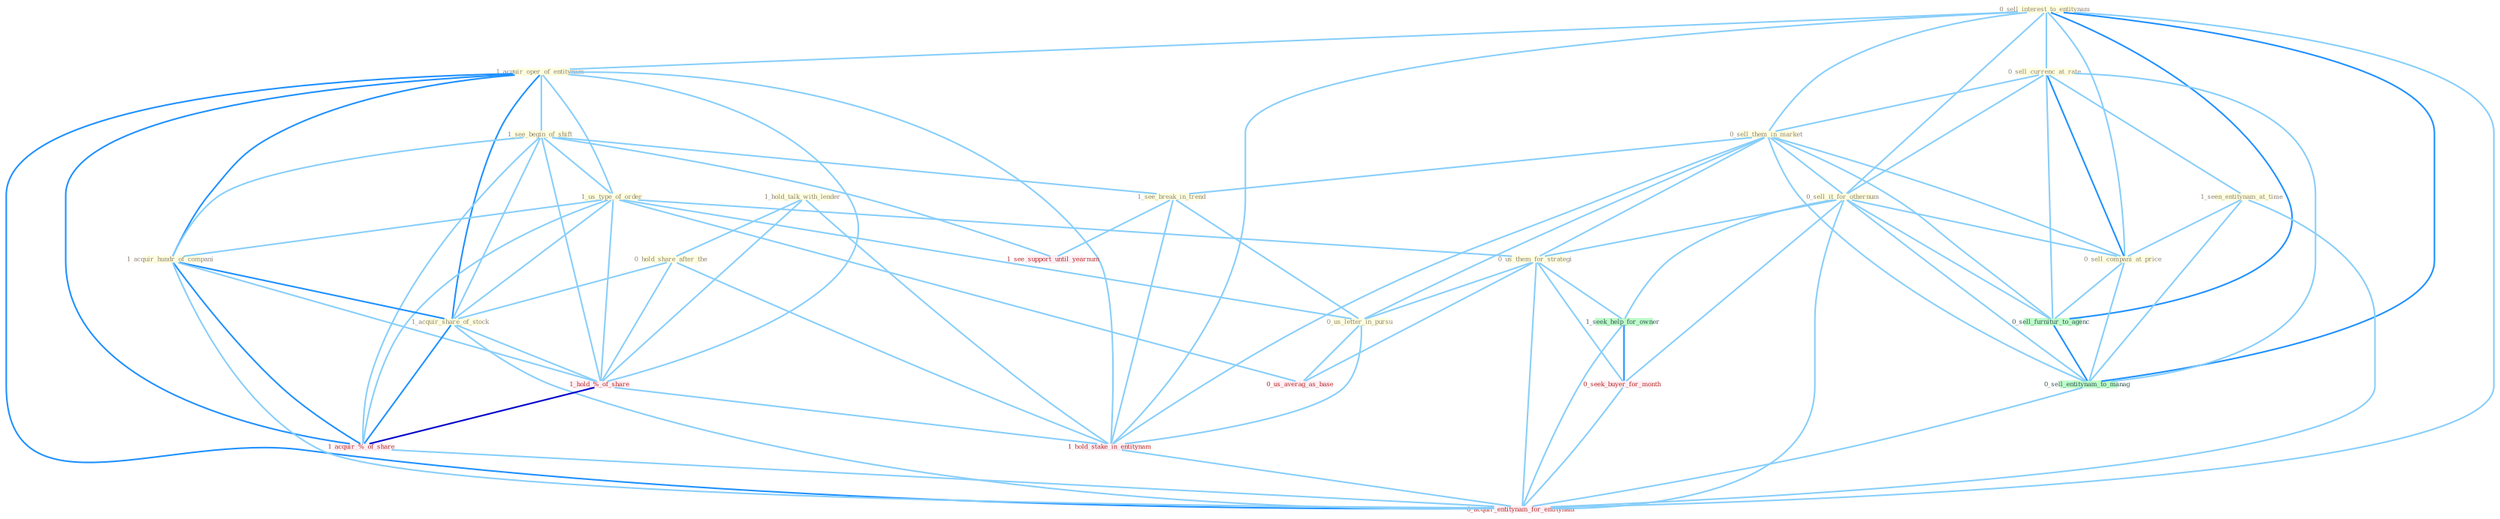 Graph G{ 
    node
    [shape=polygon,style=filled,width=.5,height=.06,color="#BDFCC9",fixedsize=true,fontsize=4,
    fontcolor="#2f4f4f"];
    {node
    [color="#ffffe0", fontcolor="#8b7d6b"] "0_sell_interest_to_entitynam " "1_acquir_oper_of_entitynam " "1_see_begin_of_shift " "0_sell_currenc_at_rate " "0_sell_them_in_market " "1_us_type_of_order " "1_acquir_hundr_of_compani " "0_sell_it_for_othernum " "1_hold_talk_with_lender " "0_us_them_for_strategi " "0_hold_share_after_the " "1_seen_entitynam_at_time " "1_see_break_in_trend " "0_sell_compani_at_price " "0_us_letter_in_pursu " "1_acquir_share_of_stock "}
{node [color="#fff0f5", fontcolor="#b22222"] "1_hold_%_of_share " "1_hold_stake_in_entitynam " "0_seek_buyer_for_month " "1_acquir_%_of_share " "1_see_support_until_yearnum " "0_us_averag_as_base " "0_acquir_entitynam_for_entitynam "}
edge [color="#B0E2FF"];

	"0_sell_interest_to_entitynam " -- "1_acquir_oper_of_entitynam " [w="1", color="#87cefa" ];
	"0_sell_interest_to_entitynam " -- "0_sell_currenc_at_rate " [w="1", color="#87cefa" ];
	"0_sell_interest_to_entitynam " -- "0_sell_them_in_market " [w="1", color="#87cefa" ];
	"0_sell_interest_to_entitynam " -- "0_sell_it_for_othernum " [w="1", color="#87cefa" ];
	"0_sell_interest_to_entitynam " -- "0_sell_compani_at_price " [w="1", color="#87cefa" ];
	"0_sell_interest_to_entitynam " -- "1_hold_stake_in_entitynam " [w="1", color="#87cefa" ];
	"0_sell_interest_to_entitynam " -- "0_sell_furnitur_to_agenc " [w="2", color="#1e90ff" , len=0.8];
	"0_sell_interest_to_entitynam " -- "0_sell_entitynam_to_manag " [w="2", color="#1e90ff" , len=0.8];
	"0_sell_interest_to_entitynam " -- "0_acquir_entitynam_for_entitynam " [w="1", color="#87cefa" ];
	"1_acquir_oper_of_entitynam " -- "1_see_begin_of_shift " [w="1", color="#87cefa" ];
	"1_acquir_oper_of_entitynam " -- "1_us_type_of_order " [w="1", color="#87cefa" ];
	"1_acquir_oper_of_entitynam " -- "1_acquir_hundr_of_compani " [w="2", color="#1e90ff" , len=0.8];
	"1_acquir_oper_of_entitynam " -- "1_acquir_share_of_stock " [w="2", color="#1e90ff" , len=0.8];
	"1_acquir_oper_of_entitynam " -- "1_hold_%_of_share " [w="1", color="#87cefa" ];
	"1_acquir_oper_of_entitynam " -- "1_hold_stake_in_entitynam " [w="1", color="#87cefa" ];
	"1_acquir_oper_of_entitynam " -- "1_acquir_%_of_share " [w="2", color="#1e90ff" , len=0.8];
	"1_acquir_oper_of_entitynam " -- "0_acquir_entitynam_for_entitynam " [w="2", color="#1e90ff" , len=0.8];
	"1_see_begin_of_shift " -- "1_us_type_of_order " [w="1", color="#87cefa" ];
	"1_see_begin_of_shift " -- "1_acquir_hundr_of_compani " [w="1", color="#87cefa" ];
	"1_see_begin_of_shift " -- "1_see_break_in_trend " [w="1", color="#87cefa" ];
	"1_see_begin_of_shift " -- "1_acquir_share_of_stock " [w="1", color="#87cefa" ];
	"1_see_begin_of_shift " -- "1_hold_%_of_share " [w="1", color="#87cefa" ];
	"1_see_begin_of_shift " -- "1_acquir_%_of_share " [w="1", color="#87cefa" ];
	"1_see_begin_of_shift " -- "1_see_support_until_yearnum " [w="1", color="#87cefa" ];
	"0_sell_currenc_at_rate " -- "0_sell_them_in_market " [w="1", color="#87cefa" ];
	"0_sell_currenc_at_rate " -- "0_sell_it_for_othernum " [w="1", color="#87cefa" ];
	"0_sell_currenc_at_rate " -- "1_seen_entitynam_at_time " [w="1", color="#87cefa" ];
	"0_sell_currenc_at_rate " -- "0_sell_compani_at_price " [w="2", color="#1e90ff" , len=0.8];
	"0_sell_currenc_at_rate " -- "0_sell_furnitur_to_agenc " [w="1", color="#87cefa" ];
	"0_sell_currenc_at_rate " -- "0_sell_entitynam_to_manag " [w="1", color="#87cefa" ];
	"0_sell_them_in_market " -- "0_sell_it_for_othernum " [w="1", color="#87cefa" ];
	"0_sell_them_in_market " -- "0_us_them_for_strategi " [w="1", color="#87cefa" ];
	"0_sell_them_in_market " -- "1_see_break_in_trend " [w="1", color="#87cefa" ];
	"0_sell_them_in_market " -- "0_sell_compani_at_price " [w="1", color="#87cefa" ];
	"0_sell_them_in_market " -- "0_us_letter_in_pursu " [w="1", color="#87cefa" ];
	"0_sell_them_in_market " -- "1_hold_stake_in_entitynam " [w="1", color="#87cefa" ];
	"0_sell_them_in_market " -- "0_sell_furnitur_to_agenc " [w="1", color="#87cefa" ];
	"0_sell_them_in_market " -- "0_sell_entitynam_to_manag " [w="1", color="#87cefa" ];
	"1_us_type_of_order " -- "1_acquir_hundr_of_compani " [w="1", color="#87cefa" ];
	"1_us_type_of_order " -- "0_us_them_for_strategi " [w="1", color="#87cefa" ];
	"1_us_type_of_order " -- "0_us_letter_in_pursu " [w="1", color="#87cefa" ];
	"1_us_type_of_order " -- "1_acquir_share_of_stock " [w="1", color="#87cefa" ];
	"1_us_type_of_order " -- "1_hold_%_of_share " [w="1", color="#87cefa" ];
	"1_us_type_of_order " -- "1_acquir_%_of_share " [w="1", color="#87cefa" ];
	"1_us_type_of_order " -- "0_us_averag_as_base " [w="1", color="#87cefa" ];
	"1_acquir_hundr_of_compani " -- "1_acquir_share_of_stock " [w="2", color="#1e90ff" , len=0.8];
	"1_acquir_hundr_of_compani " -- "1_hold_%_of_share " [w="1", color="#87cefa" ];
	"1_acquir_hundr_of_compani " -- "1_acquir_%_of_share " [w="2", color="#1e90ff" , len=0.8];
	"1_acquir_hundr_of_compani " -- "0_acquir_entitynam_for_entitynam " [w="1", color="#87cefa" ];
	"0_sell_it_for_othernum " -- "0_us_them_for_strategi " [w="1", color="#87cefa" ];
	"0_sell_it_for_othernum " -- "0_sell_compani_at_price " [w="1", color="#87cefa" ];
	"0_sell_it_for_othernum " -- "1_seek_help_for_owner " [w="1", color="#87cefa" ];
	"0_sell_it_for_othernum " -- "0_seek_buyer_for_month " [w="1", color="#87cefa" ];
	"0_sell_it_for_othernum " -- "0_sell_furnitur_to_agenc " [w="1", color="#87cefa" ];
	"0_sell_it_for_othernum " -- "0_sell_entitynam_to_manag " [w="1", color="#87cefa" ];
	"0_sell_it_for_othernum " -- "0_acquir_entitynam_for_entitynam " [w="1", color="#87cefa" ];
	"1_hold_talk_with_lender " -- "0_hold_share_after_the " [w="1", color="#87cefa" ];
	"1_hold_talk_with_lender " -- "1_hold_%_of_share " [w="1", color="#87cefa" ];
	"1_hold_talk_with_lender " -- "1_hold_stake_in_entitynam " [w="1", color="#87cefa" ];
	"0_us_them_for_strategi " -- "0_us_letter_in_pursu " [w="1", color="#87cefa" ];
	"0_us_them_for_strategi " -- "1_seek_help_for_owner " [w="1", color="#87cefa" ];
	"0_us_them_for_strategi " -- "0_seek_buyer_for_month " [w="1", color="#87cefa" ];
	"0_us_them_for_strategi " -- "0_us_averag_as_base " [w="1", color="#87cefa" ];
	"0_us_them_for_strategi " -- "0_acquir_entitynam_for_entitynam " [w="1", color="#87cefa" ];
	"0_hold_share_after_the " -- "1_acquir_share_of_stock " [w="1", color="#87cefa" ];
	"0_hold_share_after_the " -- "1_hold_%_of_share " [w="1", color="#87cefa" ];
	"0_hold_share_after_the " -- "1_hold_stake_in_entitynam " [w="1", color="#87cefa" ];
	"1_seen_entitynam_at_time " -- "0_sell_compani_at_price " [w="1", color="#87cefa" ];
	"1_seen_entitynam_at_time " -- "0_sell_entitynam_to_manag " [w="1", color="#87cefa" ];
	"1_seen_entitynam_at_time " -- "0_acquir_entitynam_for_entitynam " [w="1", color="#87cefa" ];
	"1_see_break_in_trend " -- "0_us_letter_in_pursu " [w="1", color="#87cefa" ];
	"1_see_break_in_trend " -- "1_hold_stake_in_entitynam " [w="1", color="#87cefa" ];
	"1_see_break_in_trend " -- "1_see_support_until_yearnum " [w="1", color="#87cefa" ];
	"0_sell_compani_at_price " -- "0_sell_furnitur_to_agenc " [w="1", color="#87cefa" ];
	"0_sell_compani_at_price " -- "0_sell_entitynam_to_manag " [w="1", color="#87cefa" ];
	"0_us_letter_in_pursu " -- "1_hold_stake_in_entitynam " [w="1", color="#87cefa" ];
	"0_us_letter_in_pursu " -- "0_us_averag_as_base " [w="1", color="#87cefa" ];
	"1_acquir_share_of_stock " -- "1_hold_%_of_share " [w="1", color="#87cefa" ];
	"1_acquir_share_of_stock " -- "1_acquir_%_of_share " [w="2", color="#1e90ff" , len=0.8];
	"1_acquir_share_of_stock " -- "0_acquir_entitynam_for_entitynam " [w="1", color="#87cefa" ];
	"1_hold_%_of_share " -- "1_hold_stake_in_entitynam " [w="1", color="#87cefa" ];
	"1_hold_%_of_share " -- "1_acquir_%_of_share " [w="3", color="#0000cd" , len=0.6];
	"1_hold_stake_in_entitynam " -- "0_acquir_entitynam_for_entitynam " [w="1", color="#87cefa" ];
	"1_seek_help_for_owner " -- "0_seek_buyer_for_month " [w="2", color="#1e90ff" , len=0.8];
	"1_seek_help_for_owner " -- "0_acquir_entitynam_for_entitynam " [w="1", color="#87cefa" ];
	"0_seek_buyer_for_month " -- "0_acquir_entitynam_for_entitynam " [w="1", color="#87cefa" ];
	"1_acquir_%_of_share " -- "0_acquir_entitynam_for_entitynam " [w="1", color="#87cefa" ];
	"0_sell_furnitur_to_agenc " -- "0_sell_entitynam_to_manag " [w="2", color="#1e90ff" , len=0.8];
	"0_sell_entitynam_to_manag " -- "0_acquir_entitynam_for_entitynam " [w="1", color="#87cefa" ];
}